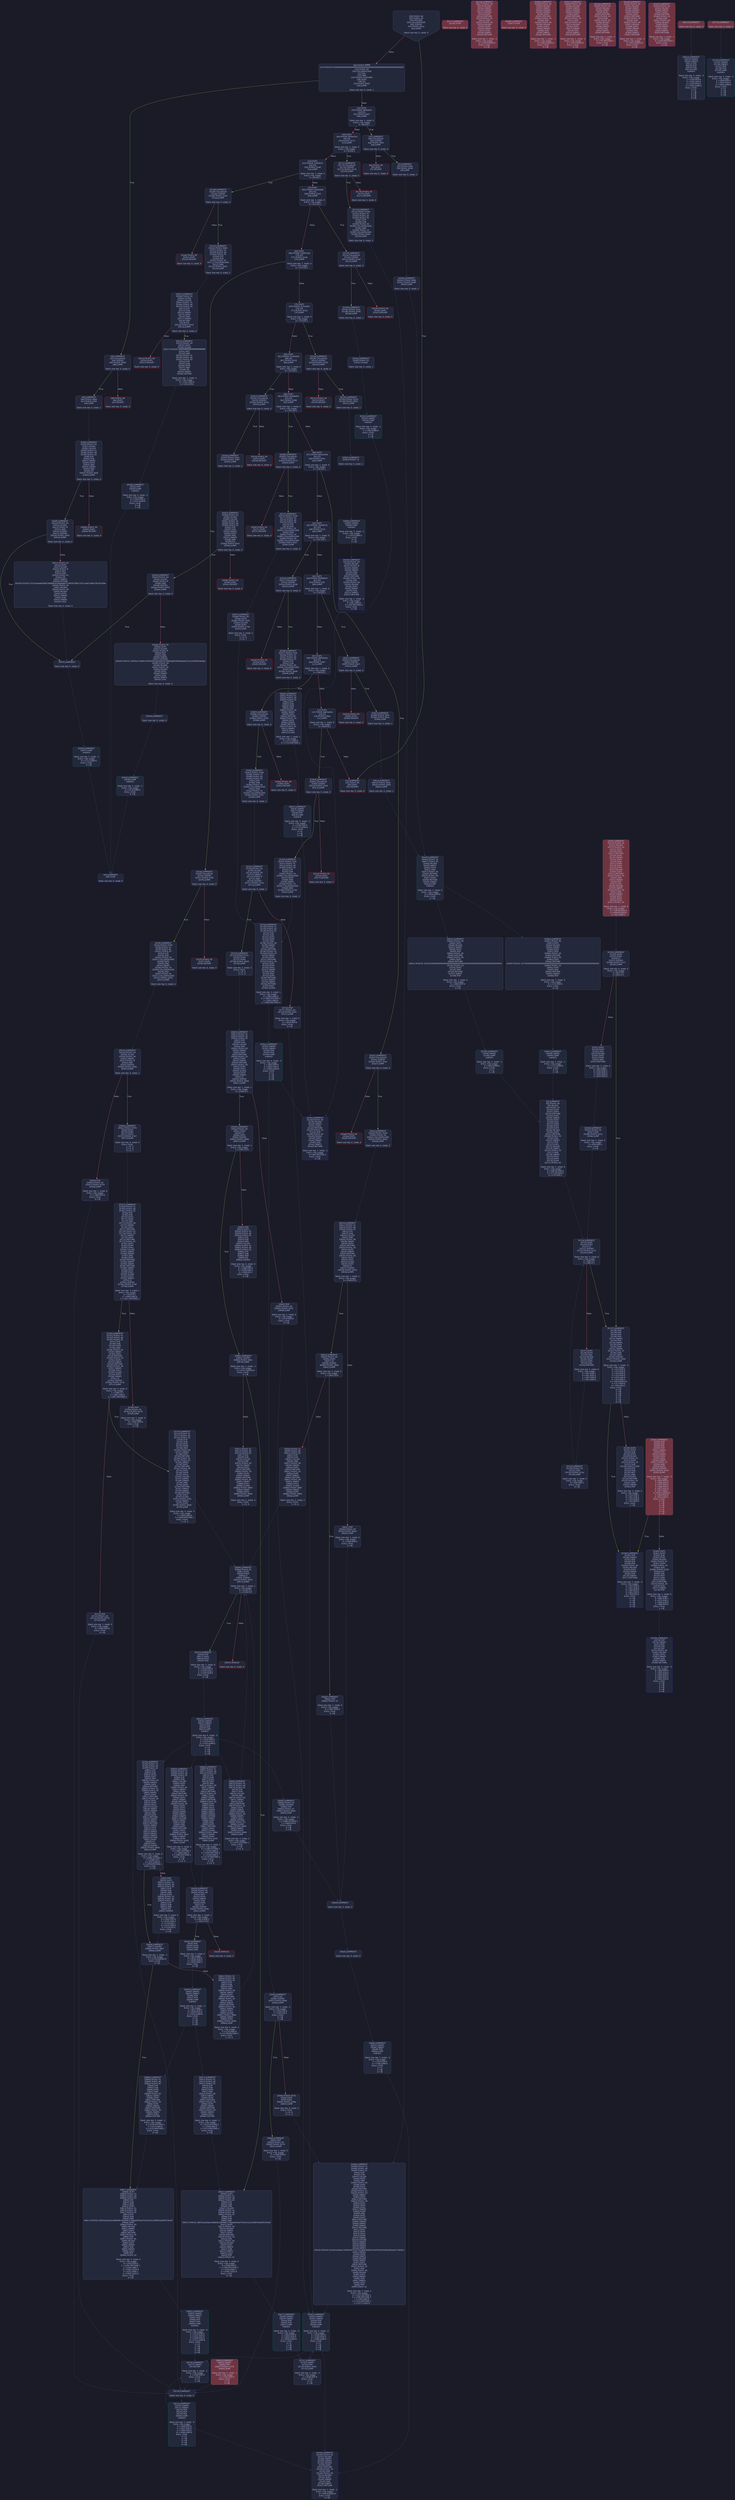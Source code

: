 digraph G {
    node [shape=box, style="filled, rounded", color="#565f89", fontcolor="#c0caf5", fontname="Helvetica", fillcolor="#24283b"];
    edge [color="#414868", fontcolor="#c0caf5", fontname="Helvetica"];
    bgcolor="#1a1b26";
    0 [ label = "[00] PUSH1 60
[02] PUSH1 40
[04] MSTORE
[05] CALLDATASIZE
[06] ISZERO
[07] PUSH2 00cd
[0a] JUMPI

Stack size req: 0, sizeΔ: 0
" shape = invhouse]
    1 [ label = "[0b] PUSH4 ffffffff
[10] PUSH29 0100000000000000000000000000000000000000000000000000000000
[2e] PUSH1 00
[30] CALLDATALOAD
[31] DIV
[32] AND
[33] PUSH4 01502460
[38] DUP2
[39] EQ
[3a] PUSH2 00d2
[3d] JUMPI

Stack size req: 0, sizeΔ: 1
"]
    2 [ label = "[3e] DUP1
[3f] PUSH4 06fdde03
[44] EQ
[45] PUSH2 00e7
[48] JUMPI

Stack size req: 1, sizeΔ: 0
Entry->Op usage:
	0->68:EQ:1
"]
    3 [ label = "[49] DUP1
[4a] PUSH4 095ea7b3
[4f] EQ
[50] PUSH2 0172
[53] JUMPI

Stack size req: 1, sizeΔ: 0
Entry->Op usage:
	0->79:EQ:1
"]
    4 [ label = "[54] DUP1
[55] PUSH4 13af4035
[5a] EQ
[5b] PUSH2 01a8
[5e] JUMPI

Stack size req: 1, sizeΔ: 0
Entry->Op usage:
	0->90:EQ:1
"]
    5 [ label = "[5f] DUP1
[60] PUSH4 18160ddd
[65] EQ
[66] PUSH2 01c9
[69] JUMPI

Stack size req: 1, sizeΔ: 0
Entry->Op usage:
	0->101:EQ:1
"]
    6 [ label = "[6a] DUP1
[6b] PUSH4 23b872dd
[70] EQ
[71] PUSH2 01ee
[74] JUMPI

Stack size req: 1, sizeΔ: 0
Entry->Op usage:
	0->112:EQ:1
"]
    7 [ label = "[75] DUP1
[76] PUSH4 313ce567
[7b] EQ
[7c] PUSH2 022a
[7f] JUMPI

Stack size req: 1, sizeΔ: 0
Entry->Op usage:
	0->123:EQ:1
"]
    8 [ label = "[80] DUP1
[81] PUSH4 31c420d4
[86] EQ
[87] PUSH2 0253
[8a] JUMPI

Stack size req: 1, sizeΔ: 0
Entry->Op usage:
	0->134:EQ:1
"]
    9 [ label = "[8b] DUP1
[8c] PUSH4 426a8493
[91] EQ
[92] PUSH2 0268
[95] JUMPI

Stack size req: 1, sizeΔ: 0
Entry->Op usage:
	0->145:EQ:1
"]
    10 [ label = "[96] DUP1
[97] PUSH4 6d1b229d
[9c] EQ
[9d] PUSH2 02a1
[a0] JUMPI

Stack size req: 1, sizeΔ: 0
Entry->Op usage:
	0->156:EQ:1
"]
    11 [ label = "[a1] DUP1
[a2] PUSH4 70a08231
[a7] EQ
[a8] PUSH2 02cb
[ab] JUMPI

Stack size req: 1, sizeΔ: 0
Entry->Op usage:
	0->167:EQ:1
"]
    12 [ label = "[ac] DUP1
[ad] PUSH4 95d89b41
[b2] EQ
[b3] PUSH2 02fc
[b6] JUMPI

Stack size req: 1, sizeΔ: 0
Entry->Op usage:
	0->178:EQ:1
"]
    13 [ label = "[b7] DUP1
[b8] PUSH4 a9059cbb
[bd] EQ
[be] PUSH2 0387
[c1] JUMPI

Stack size req: 1, sizeΔ: 0
Entry->Op usage:
	0->189:EQ:1
"]
    14 [ label = "[c2] DUP1
[c3] PUSH4 dd62ed3e
[c8] EQ
[c9] PUSH2 03bd
[cc] JUMPI

Stack size req: 1, sizeΔ: 0
Entry->Op usage:
	0->200:EQ:1
"]
    15 [ label = "[cd] JUMPDEST
[ce] PUSH1 00
[d0] DUP1
[d1] REVERT

Stack size req: 0, sizeΔ: 0
" color = "red"]
    16 [ label = "[d2] JUMPDEST
[d3] CALLVALUE
[d4] ISZERO
[d5] PUSH2 00dd
[d8] JUMPI

Stack size req: 0, sizeΔ: 0
"]
    17 [ label = "[d9] PUSH1 00
[db] DUP1
[dc] REVERT

Stack size req: 0, sizeΔ: 0
" color = "red"]
    18 [ label = "[dd] JUMPDEST
[de] PUSH2 00e5
[e1] PUSH2 03f4
[e4] JUMP

Stack size req: 0, sizeΔ: 1
"]
    19 [ label = "[e5] JUMPDEST
[e6] STOP

Stack size req: 0, sizeΔ: 0
" color = "darkblue"]
    20 [ label = "[e7] JUMPDEST
[e8] CALLVALUE
[e9] ISZERO
[ea] PUSH2 00f2
[ed] JUMPI

Stack size req: 0, sizeΔ: 0
"]
    21 [ label = "[ee] PUSH1 00
[f0] DUP1
[f1] REVERT

Stack size req: 0, sizeΔ: 0
" color = "red"]
    22 [ label = "[f2] JUMPDEST
[f3] PUSH2 00fa
[f6] PUSH2 0458
[f9] JUMP

Stack size req: 0, sizeΔ: 1
"]
    23 [ label = "[fa] JUMPDEST
[fb] PUSH1 40
[fd] MLOAD
[fe] PUSH1 20
[0100] DUP1
[0101] DUP3
[0102] MSTORE
[0103] DUP2
[0104] SWAP1
[0105] DUP2
[0106] ADD
[0107] DUP4
[0108] DUP2
[0109] DUP2
[010a] MLOAD
[010b] DUP2
[010c] MSTORE
[010d] PUSH1 20
[010f] ADD
[0110] SWAP2
[0111] POP
[0112] DUP1
[0113] MLOAD
[0114] SWAP1
[0115] PUSH1 20
[0117] ADD
[0118] SWAP1
[0119] DUP1
[011a] DUP4
[011b] DUP4
[011c] PUSH1 00

Stack size req: 1, sizeΔ: 9
Entry->Op usage:
	0->266:MLOAD:0
	0->275:MLOAD:0
	0->279:ADD:1
"]
    24 [ label = "[011e] JUMPDEST
[011f] DUP4
[0120] DUP2
[0121] LT
[0122] ISZERO
[0123] PUSH2 0137
[0126] JUMPI

Stack size req: 4, sizeΔ: 0
Entry->Op usage:
	0->289:LT:0
	3->289:LT:1
"]
    25 [ label = "[0127] DUP1
[0128] DUP3
[0129] ADD
[012a] MLOAD
[012b] DUP2
[012c] DUP5
[012d] ADD
[012e] MSTORE

Stack size req: 3, sizeΔ: 0
Entry->Op usage:
	0->297:ADD:1
	0->301:ADD:1
	1->297:ADD:0
	2->301:ADD:0
"]
    26 [ label = "[012f] JUMPDEST
[0130] PUSH1 20
[0132] ADD
[0133] PUSH2 011e
[0136] JUMP

Stack size req: 1, sizeΔ: 0
Entry->Op usage:
	0->306:ADD:1
Entry->Exit:
	0->😵
"]
    27 [ label = "[0137] JUMPDEST
[0138] POP
[0139] POP
[013a] POP
[013b] POP
[013c] SWAP1
[013d] POP
[013e] SWAP1
[013f] DUP2
[0140] ADD
[0141] SWAP1
[0142] PUSH1 1f
[0144] AND
[0145] DUP1
[0146] ISZERO
[0147] PUSH2 0164
[014a] JUMPI

Stack size req: 7, sizeΔ: -5
Entry->Op usage:
	0->312:POP:0
	1->313:POP:0
	2->314:POP:0
	3->315:POP:0
	4->320:ADD:0
	4->324:AND:1
	4->326:ISZERO:0
	5->317:POP:0
	6->320:ADD:1
Entry->Exit:
	0->😵
	1->😵
	2->😵
	3->😵
	4->0
	5->😵
	6->😵
"]
    28 [ label = "[014b] DUP1
[014c] DUP3
[014d] SUB
[014e] DUP1
[014f] MLOAD
[0150] PUSH1 01
[0152] DUP4
[0153] PUSH1 20
[0155] SUB
[0156] PUSH2 0100
[0159] EXP
[015a] SUB
[015b] NOT
[015c] AND
[015d] DUP2
[015e] MSTORE
[015f] PUSH1 20
[0161] ADD
[0162] SWAP2
[0163] POP

Stack size req: 2, sizeΔ: 0
Entry->Op usage:
	0->333:SUB:1
	0->341:SUB:1
	1->333:SUB:0
	1->355:POP:0
Entry->Exit:
	1->😵
"]
    29 [ label = "[0164] JUMPDEST
[0165] POP
[0166] SWAP3
[0167] POP
[0168] POP
[0169] POP
[016a] PUSH1 40
[016c] MLOAD
[016d] DUP1
[016e] SWAP2
[016f] SUB
[0170] SWAP1
[0171] RETURN

Stack size req: 5, sizeΔ: -5
Entry->Op usage:
	0->357:POP:0
	1->367:SUB:0
	2->360:POP:0
	3->361:POP:0
	4->359:POP:0
Entry->Exit:
	0->😵
	1->😵
	2->😵
	3->😵
	4->😵
" color = "darkblue"]
    30 [ label = "[0172] JUMPDEST
[0173] CALLVALUE
[0174] ISZERO
[0175] PUSH2 017d
[0178] JUMPI

Stack size req: 0, sizeΔ: 0
"]
    31 [ label = "[0179] PUSH1 00
[017b] DUP1
[017c] REVERT

Stack size req: 0, sizeΔ: 0
" color = "red"]
    32 [ label = "[017d] JUMPDEST
[017e] PUSH2 0194
[0181] PUSH1 01
[0183] PUSH1 a0
[0185] PUSH1 02
[0187] EXP
[0188] SUB
[0189] PUSH1 04
[018b] CALLDATALOAD
[018c] AND
[018d] PUSH1 24
[018f] CALLDATALOAD
[0190] PUSH2 049a
[0193] JUMP

Stack size req: 0, sizeΔ: 3
"]
    33 [ label = "[0194] JUMPDEST
[0195] PUSH1 40
[0197] MLOAD
[0198] SWAP1
[0199] ISZERO
[019a] ISZERO
[019b] DUP2
[019c] MSTORE
[019d] PUSH1 20
[019f] ADD
[01a0] PUSH1 40
[01a2] MLOAD
[01a3] DUP1
[01a4] SWAP2
[01a5] SUB
[01a6] SWAP1
[01a7] RETURN

Stack size req: 1, sizeΔ: -1
Entry->Op usage:
	0->409:ISZERO:0
Entry->Exit:
	0->😵
" color = "darkblue"]
    34 [ label = "[01a8] JUMPDEST
[01a9] CALLVALUE
[01aa] ISZERO
[01ab] PUSH2 01b3
[01ae] JUMPI

Stack size req: 0, sizeΔ: 0
"]
    35 [ label = "[01af] PUSH1 00
[01b1] DUP1
[01b2] REVERT

Stack size req: 0, sizeΔ: 0
" color = "red"]
    36 [ label = "[01b3] JUMPDEST
[01b4] PUSH2 00e5
[01b7] PUSH1 01
[01b9] PUSH1 a0
[01bb] PUSH1 02
[01bd] EXP
[01be] SUB
[01bf] PUSH1 04
[01c1] CALLDATALOAD
[01c2] AND
[01c3] PUSH2 0507
[01c6] JUMP

Stack size req: 0, sizeΔ: 2
"]
    37 [ label = "[01c7] JUMPDEST
[01c8] STOP

Stack size req: 0, sizeΔ: 0
" color = "darkblue" fillcolor = "#703440"]
    38 [ label = "[01c9] JUMPDEST
[01ca] CALLVALUE
[01cb] ISZERO
[01cc] PUSH2 01d4
[01cf] JUMPI

Stack size req: 0, sizeΔ: 0
"]
    39 [ label = "[01d0] PUSH1 00
[01d2] DUP1
[01d3] REVERT

Stack size req: 0, sizeΔ: 0
" color = "red"]
    40 [ label = "[01d4] JUMPDEST
[01d5] PUSH2 01dc
[01d8] PUSH2 054e
[01db] JUMP

Stack size req: 0, sizeΔ: 1
"]
    41 [ label = "[01dc] JUMPDEST
[01dd] PUSH1 40
[01df] MLOAD
[01e0] SWAP1
[01e1] DUP2
[01e2] MSTORE
[01e3] PUSH1 20
[01e5] ADD
[01e6] PUSH1 40
[01e8] MLOAD
[01e9] DUP1
[01ea] SWAP2
[01eb] SUB
[01ec] SWAP1
[01ed] RETURN

Stack size req: 1, sizeΔ: -1
Entry->Op usage:
	0->482:MSTORE:1
Entry->Exit:
	0->😵
" color = "darkblue"]
    42 [ label = "[01ee] JUMPDEST
[01ef] CALLVALUE
[01f0] ISZERO
[01f1] PUSH2 01f9
[01f4] JUMPI

Stack size req: 0, sizeΔ: 0
"]
    43 [ label = "[01f5] PUSH1 00
[01f7] DUP1
[01f8] REVERT

Stack size req: 0, sizeΔ: 0
" color = "red"]
    44 [ label = "[01f9] JUMPDEST
[01fa] PUSH2 0194
[01fd] PUSH1 01
[01ff] PUSH1 a0
[0201] PUSH1 02
[0203] EXP
[0204] SUB
[0205] PUSH1 04
[0207] CALLDATALOAD
[0208] DUP2
[0209] AND
[020a] SWAP1
[020b] PUSH1 24
[020d] CALLDATALOAD
[020e] AND
[020f] PUSH1 44
[0211] CALLDATALOAD
[0212] PUSH2 0555
[0215] JUMP

Stack size req: 0, sizeΔ: 4
"]
    45 [ label = "[0216] JUMPDEST
[0217] PUSH1 40
[0219] MLOAD
[021a] SWAP1
[021b] ISZERO
[021c] ISZERO
[021d] DUP2
[021e] MSTORE
[021f] PUSH1 20
[0221] ADD
[0222] PUSH1 40
[0224] MLOAD
[0225] DUP1
[0226] SWAP2
[0227] SUB
[0228] SWAP1
[0229] RETURN

Stack size req: 1, sizeΔ: -1
Entry->Op usage:
	0->539:ISZERO:0
Entry->Exit:
	0->😵
" color = "darkblue" fillcolor = "#703440"]
    46 [ label = "[022a] JUMPDEST
[022b] CALLVALUE
[022c] ISZERO
[022d] PUSH2 0235
[0230] JUMPI

Stack size req: 0, sizeΔ: 0
"]
    47 [ label = "[0231] PUSH1 00
[0233] DUP1
[0234] REVERT

Stack size req: 0, sizeΔ: 0
" color = "red"]
    48 [ label = "[0235] JUMPDEST
[0236] PUSH2 023d
[0239] PUSH2 0581
[023c] JUMP

Stack size req: 0, sizeΔ: 1
"]
    49 [ label = "[023d] JUMPDEST
[023e] PUSH1 40
[0240] MLOAD
[0241] PUSH1 ff
[0243] SWAP1
[0244] SWAP2
[0245] AND
[0246] DUP2
[0247] MSTORE
[0248] PUSH1 20
[024a] ADD
[024b] PUSH1 40
[024d] MLOAD
[024e] DUP1
[024f] SWAP2
[0250] SUB
[0251] SWAP1
[0252] RETURN

Stack size req: 1, sizeΔ: -1
Entry->Op usage:
	0->581:AND:0
	0->583:MSTORE:1
Entry->Exit:
	0->😵
" color = "darkblue"]
    50 [ label = "[0253] JUMPDEST
[0254] CALLVALUE
[0255] ISZERO
[0256] PUSH2 025e
[0259] JUMPI

Stack size req: 0, sizeΔ: 0
"]
    51 [ label = "[025a] PUSH1 00
[025c] DUP1
[025d] REVERT

Stack size req: 0, sizeΔ: 0
" color = "red"]
    52 [ label = "[025e] JUMPDEST
[025f] PUSH2 00e5
[0262] PUSH2 0587
[0265] JUMP

Stack size req: 0, sizeΔ: 1
"]
    53 [ label = "[0266] JUMPDEST
[0267] STOP

Stack size req: 0, sizeΔ: 0
" color = "darkblue" fillcolor = "#703440"]
    54 [ label = "[0268] JUMPDEST
[0269] CALLVALUE
[026a] ISZERO
[026b] PUSH2 0273
[026e] JUMPI

Stack size req: 0, sizeΔ: 0
"]
    55 [ label = "[026f] PUSH1 00
[0271] DUP1
[0272] REVERT

Stack size req: 0, sizeΔ: 0
" color = "red"]
    56 [ label = "[0273] JUMPDEST
[0274] PUSH2 0194
[0277] PUSH1 01
[0279] PUSH1 a0
[027b] PUSH1 02
[027d] EXP
[027e] SUB
[027f] PUSH1 04
[0281] CALLDATALOAD
[0282] AND
[0283] PUSH1 24
[0285] CALLDATALOAD
[0286] PUSH1 44
[0288] CALLDATALOAD
[0289] PUSH2 05e7
[028c] JUMP

Stack size req: 0, sizeΔ: 4
"]
    57 [ label = "[028d] JUMPDEST
[028e] PUSH1 40
[0290] MLOAD
[0291] SWAP1
[0292] ISZERO
[0293] ISZERO
[0294] DUP2
[0295] MSTORE
[0296] PUSH1 20
[0298] ADD
[0299] PUSH1 40
[029b] MLOAD
[029c] DUP1
[029d] SWAP2
[029e] SUB
[029f] SWAP1
[02a0] RETURN

Stack size req: 1, sizeΔ: -1
Entry->Op usage:
	0->658:ISZERO:0
Entry->Exit:
	0->😵
" color = "darkblue" fillcolor = "#703440"]
    58 [ label = "[02a1] JUMPDEST
[02a2] CALLVALUE
[02a3] ISZERO
[02a4] PUSH2 02ac
[02a7] JUMPI

Stack size req: 0, sizeΔ: 0
"]
    59 [ label = "[02a8] PUSH1 00
[02aa] DUP1
[02ab] REVERT

Stack size req: 0, sizeΔ: 0
" color = "red"]
    60 [ label = "[02ac] JUMPDEST
[02ad] PUSH2 0194
[02b0] PUSH1 04
[02b2] CALLDATALOAD
[02b3] PUSH2 061b
[02b6] JUMP

Stack size req: 0, sizeΔ: 2
"]
    61 [ label = "[02b7] JUMPDEST
[02b8] PUSH1 40
[02ba] MLOAD
[02bb] SWAP1
[02bc] ISZERO
[02bd] ISZERO
[02be] DUP2
[02bf] MSTORE
[02c0] PUSH1 20
[02c2] ADD
[02c3] PUSH1 40
[02c5] MLOAD
[02c6] DUP1
[02c7] SWAP2
[02c8] SUB
[02c9] SWAP1
[02ca] RETURN

Stack size req: 1, sizeΔ: -1
Entry->Op usage:
	0->700:ISZERO:0
Entry->Exit:
	0->😵
" color = "darkblue" fillcolor = "#703440"]
    62 [ label = "[02cb] JUMPDEST
[02cc] CALLVALUE
[02cd] ISZERO
[02ce] PUSH2 02d6
[02d1] JUMPI

Stack size req: 0, sizeΔ: 0
"]
    63 [ label = "[02d2] PUSH1 00
[02d4] DUP1
[02d5] REVERT

Stack size req: 0, sizeΔ: 0
" color = "red"]
    64 [ label = "[02d6] JUMPDEST
[02d7] PUSH2 01dc
[02da] PUSH1 01
[02dc] PUSH1 a0
[02de] PUSH1 02
[02e0] EXP
[02e1] SUB
[02e2] PUSH1 04
[02e4] CALLDATALOAD
[02e5] AND
[02e6] PUSH2 06ab
[02e9] JUMP

Stack size req: 0, sizeΔ: 2
"]
    65 [ label = "[02ea] JUMPDEST
[02eb] PUSH1 40
[02ed] MLOAD
[02ee] SWAP1
[02ef] DUP2
[02f0] MSTORE
[02f1] PUSH1 20
[02f3] ADD
[02f4] PUSH1 40
[02f6] MLOAD
[02f7] DUP1
[02f8] SWAP2
[02f9] SUB
[02fa] SWAP1
[02fb] RETURN

Stack size req: 1, sizeΔ: -1
Entry->Op usage:
	0->752:MSTORE:1
Entry->Exit:
	0->😵
" color = "darkblue" fillcolor = "#703440"]
    66 [ label = "[02fc] JUMPDEST
[02fd] CALLVALUE
[02fe] ISZERO
[02ff] PUSH2 0307
[0302] JUMPI

Stack size req: 0, sizeΔ: 0
"]
    67 [ label = "[0303] PUSH1 00
[0305] DUP1
[0306] REVERT

Stack size req: 0, sizeΔ: 0
" color = "red"]
    68 [ label = "[0307] JUMPDEST
[0308] PUSH2 00fa
[030b] PUSH2 06ca
[030e] JUMP

Stack size req: 0, sizeΔ: 1
"]
    69 [ label = "[030f] JUMPDEST
[0310] PUSH1 40
[0312] MLOAD
[0313] PUSH1 20
[0315] DUP1
[0316] DUP3
[0317] MSTORE
[0318] DUP2
[0319] SWAP1
[031a] DUP2
[031b] ADD
[031c] DUP4
[031d] DUP2
[031e] DUP2
[031f] MLOAD
[0320] DUP2
[0321] MSTORE
[0322] PUSH1 20
[0324] ADD
[0325] SWAP2
[0326] POP
[0327] DUP1
[0328] MLOAD
[0329] SWAP1
[032a] PUSH1 20
[032c] ADD
[032d] SWAP1
[032e] DUP1
[032f] DUP4
[0330] DUP4
[0331] PUSH1 00

Stack size req: 1, sizeΔ: 9
Entry->Op usage:
	0->799:MLOAD:0
	0->808:MLOAD:0
	0->812:ADD:1
" fillcolor = "#703440"]
    70 [ label = "[0333] JUMPDEST
[0334] DUP4
[0335] DUP2
[0336] LT
[0337] ISZERO
[0338] PUSH2 0137
[033b] JUMPI

Stack size req: 4, sizeΔ: 0
Entry->Op usage:
	0->822:LT:0
	3->822:LT:1
"]
    71 [ label = "[033c] DUP1
[033d] DUP3
[033e] ADD
[033f] MLOAD
[0340] DUP2
[0341] DUP5
[0342] ADD
[0343] MSTORE

Stack size req: 3, sizeΔ: 0
Entry->Op usage:
	0->830:ADD:1
	0->834:ADD:1
	1->830:ADD:0
	2->834:ADD:0
"]
    72 [ label = "[0344] JUMPDEST
[0345] PUSH1 20
[0347] ADD
[0348] PUSH2 011e
[034b] JUMP

Stack size req: 1, sizeΔ: 0
Entry->Op usage:
	0->839:ADD:1
Entry->Exit:
	0->😵
"]
    73 [ label = "[034c] JUMPDEST
[034d] POP
[034e] POP
[034f] POP
[0350] POP
[0351] SWAP1
[0352] POP
[0353] SWAP1
[0354] DUP2
[0355] ADD
[0356] SWAP1
[0357] PUSH1 1f
[0359] AND
[035a] DUP1
[035b] ISZERO
[035c] PUSH2 0164
[035f] JUMPI

Stack size req: 7, sizeΔ: -5
Entry->Op usage:
	0->845:POP:0
	1->846:POP:0
	2->847:POP:0
	3->848:POP:0
	4->853:ADD:0
	4->857:AND:1
	4->859:ISZERO:0
	5->850:POP:0
	6->853:ADD:1
Entry->Exit:
	0->😵
	1->😵
	2->😵
	3->😵
	4->0
	5->😵
	6->😵
" fillcolor = "#703440"]
    74 [ label = "[0360] DUP1
[0361] DUP3
[0362] SUB
[0363] DUP1
[0364] MLOAD
[0365] PUSH1 01
[0367] DUP4
[0368] PUSH1 20
[036a] SUB
[036b] PUSH2 0100
[036e] EXP
[036f] SUB
[0370] NOT
[0371] AND
[0372] DUP2
[0373] MSTORE
[0374] PUSH1 20
[0376] ADD
[0377] SWAP2
[0378] POP

Stack size req: 2, sizeΔ: 0
Entry->Op usage:
	0->866:SUB:1
	0->874:SUB:1
	1->866:SUB:0
	1->888:POP:0
Entry->Exit:
	1->😵
"]
    75 [ label = "[0379] JUMPDEST
[037a] POP
[037b] SWAP3
[037c] POP
[037d] POP
[037e] POP
[037f] PUSH1 40
[0381] MLOAD
[0382] DUP1
[0383] SWAP2
[0384] SUB
[0385] SWAP1
[0386] RETURN

Stack size req: 5, sizeΔ: -5
Entry->Op usage:
	0->890:POP:0
	1->900:SUB:0
	2->893:POP:0
	3->894:POP:0
	4->892:POP:0
Entry->Exit:
	0->😵
	1->😵
	2->😵
	3->😵
	4->😵
" color = "darkblue"]
    76 [ label = "[0387] JUMPDEST
[0388] CALLVALUE
[0389] ISZERO
[038a] PUSH2 0392
[038d] JUMPI

Stack size req: 0, sizeΔ: 0
"]
    77 [ label = "[038e] PUSH1 00
[0390] DUP1
[0391] REVERT

Stack size req: 0, sizeΔ: 0
" color = "red"]
    78 [ label = "[0392] JUMPDEST
[0393] PUSH2 0194
[0396] PUSH1 01
[0398] PUSH1 a0
[039a] PUSH1 02
[039c] EXP
[039d] SUB
[039e] PUSH1 04
[03a0] CALLDATALOAD
[03a1] AND
[03a2] PUSH1 24
[03a4] CALLDATALOAD
[03a5] PUSH2 070c
[03a8] JUMP

Stack size req: 0, sizeΔ: 3
"]
    79 [ label = "[03a9] JUMPDEST
[03aa] PUSH1 40
[03ac] MLOAD
[03ad] SWAP1
[03ae] ISZERO
[03af] ISZERO
[03b0] DUP2
[03b1] MSTORE
[03b2] PUSH1 20
[03b4] ADD
[03b5] PUSH1 40
[03b7] MLOAD
[03b8] DUP1
[03b9] SWAP2
[03ba] SUB
[03bb] SWAP1
[03bc] RETURN

Stack size req: 1, sizeΔ: -1
Entry->Op usage:
	0->942:ISZERO:0
Entry->Exit:
	0->😵
" color = "darkblue" fillcolor = "#703440"]
    80 [ label = "[03bd] JUMPDEST
[03be] CALLVALUE
[03bf] ISZERO
[03c0] PUSH2 03c8
[03c3] JUMPI

Stack size req: 0, sizeΔ: 0
"]
    81 [ label = "[03c4] PUSH1 00
[03c6] DUP1
[03c7] REVERT

Stack size req: 0, sizeΔ: 0
" color = "red"]
    82 [ label = "[03c8] JUMPDEST
[03c9] PUSH2 01dc
[03cc] PUSH1 01
[03ce] PUSH1 a0
[03d0] PUSH1 02
[03d2] EXP
[03d3] SUB
[03d4] PUSH1 04
[03d6] CALLDATALOAD
[03d7] DUP2
[03d8] AND
[03d9] SWAP1
[03da] PUSH1 24
[03dc] CALLDATALOAD
[03dd] AND
[03de] PUSH2 073a
[03e1] JUMP

Stack size req: 0, sizeΔ: 3
"]
    83 [ label = "[03e2] JUMPDEST
[03e3] PUSH1 40
[03e5] MLOAD
[03e6] SWAP1
[03e7] DUP2
[03e8] MSTORE
[03e9] PUSH1 20
[03eb] ADD
[03ec] PUSH1 40
[03ee] MLOAD
[03ef] DUP1
[03f0] SWAP2
[03f1] SUB
[03f2] SWAP1
[03f3] RETURN

Stack size req: 1, sizeΔ: -1
Entry->Op usage:
	0->1000:MSTORE:1
Entry->Exit:
	0->😵
" color = "darkblue" fillcolor = "#703440"]
    84 [ label = "[03f4] JUMPDEST
[03f5] PUSH1 02
[03f7] SLOAD
[03f8] CALLER
[03f9] PUSH1 01
[03fb] PUSH1 a0
[03fd] PUSH1 02
[03ff] EXP
[0400] SUB
[0401] SWAP1
[0402] DUP2
[0403] AND
[0404] SWAP2
[0405] AND
[0406] EQ
[0407] PUSH2 040f
[040a] JUMPI

Stack size req: 0, sizeΔ: 0
"]
    85 [ label = "[040b] PUSH1 00
[040d] DUP1
[040e] REVERT

Stack size req: 0, sizeΔ: 0
" color = "red"]
    86 [ label = "[040f] JUMPDEST
[0410] PUSH1 04
[0412] SLOAD
[0413] PUSH1 ff
[0415] AND
[0416] ISZERO
[0417] ISZERO
[0418] PUSH2 0455
[041b] JUMPI

Stack size req: 0, sizeΔ: 0
"]
    87 [ label = "[041c] PUSH1 04
[041e] DUP1
[041f] SLOAD
[0420] PUSH1 ff
[0422] NOT
[0423] AND
[0424] PUSH1 01
[0426] OR
[0427] SWAP1
[0428] SSTORE
[0429] PUSH32 615acbaede366d76a8b8cb2a9ada6a71495f0786513d71aa97aaf0c3910b78de
[044a] PUSH1 40
[044c] MLOAD
[044d] PUSH1 40
[044f] MLOAD
[0450] DUP1
[0451] SWAP2
[0452] SUB
[0453] SWAP1
[0454] LOG1

Stack size req: 0, sizeΔ: 0
"]
    88 [ label = "[0455] JUMPDEST

Stack size req: 0, sizeΔ: 0
"]
    89 [ label = "[0456] JUMPDEST
[0457] JUMP
Indirect!

Stack size req: 1, sizeΔ: -1
Entry->Op usage:
	0->1111:JUMP:0
Entry->Exit:
	0->😵
" color = "teal"]
    90 [ label = "[0458] JUMPDEST
[0459] PUSH2 0460
[045c] PUSH2 0a49
[045f] JUMP

Stack size req: 0, sizeΔ: 1
"]
    91 [ label = "[0460] JUMPDEST
[0461] PUSH1 40
[0463] DUP1
[0464] MLOAD
[0465] SWAP1
[0466] DUP2
[0467] ADD
[0468] PUSH1 40
[046a] MSTORE
[046b] PUSH1 04
[046d] DUP2
[046e] MSTORE
[046f] PUSH32 4275626f00000000000000000000000000000000000000000000000000000000
[0490] PUSH1 20
[0492] DUP3
[0493] ADD
[0494] MSTORE
[0495] SWAP1
[0496] POP

Stack size req: 1, sizeΔ: 0
Entry->Op usage:
	0->1174:POP:0
Entry->Exit:
	0->😵
"]
    92 [ label = "[0497] JUMPDEST
[0498] SWAP1
[0499] JUMP
Indirect!

Stack size req: 2, sizeΔ: -1
Entry->Op usage:
	1->1177:JUMP:0
Entry->Exit:
	0->0
	1->😵
" color = "teal"]
    93 [ label = "[049a] JUMPDEST
[049b] PUSH1 01
[049d] PUSH1 a0
[049f] PUSH1 02
[04a1] EXP
[04a2] SUB
[04a3] CALLER
[04a4] DUP2
[04a5] AND
[04a6] PUSH1 00
[04a8] DUP2
[04a9] DUP2
[04aa] MSTORE
[04ab] PUSH1 01
[04ad] PUSH1 20
[04af] SWAP1
[04b0] DUP2
[04b1] MSTORE
[04b2] PUSH1 40
[04b4] DUP1
[04b5] DUP4
[04b6] SHA3
[04b7] SWAP5
[04b8] DUP8
[04b9] AND
[04ba] DUP1
[04bb] DUP5
[04bc] MSTORE
[04bd] SWAP5
[04be] SWAP1
[04bf] SWAP2
[04c0] MSTORE
[04c1] DUP1
[04c2] DUP3
[04c3] SHA3
[04c4] DUP6
[04c5] SWAP1
[04c6] SSTORE
[04c7] SWAP1
[04c8] SWAP3
[04c9] SWAP2
[04ca] SWAP1
[04cb] PUSH32 8c5be1e5ebec7d5bd14f71427d1e84f3dd0314c0f7b2291e5b200ac8c7c3b925
[04ec] SWAP1
[04ed] DUP6
[04ee] SWAP1
[04ef] MLOAD
[04f0] SWAP1
[04f1] DUP2
[04f2] MSTORE
[04f3] PUSH1 20
[04f5] ADD
[04f6] PUSH1 40
[04f8] MLOAD
[04f9] DUP1
[04fa] SWAP2
[04fb] SUB
[04fc] SWAP1
[04fd] LOG3
[04fe] POP
[04ff] PUSH1 01

Stack size req: 2, sizeΔ: 1
Entry->Op usage:
	0->1222:SSTORE:1
	0->1266:MSTORE:1
	1->1209:AND:0
	1->1212:MSTORE:1
	1->1277:LOG3:4
"]
    94 [ label = "[0501] JUMPDEST
[0502] SWAP3
[0503] SWAP2
[0504] POP
[0505] POP
[0506] JUMP
Indirect!

Stack size req: 4, sizeΔ: -3
Entry->Op usage:
	1->1285:POP:0
	2->1284:POP:0
	3->1286:JUMP:0
Entry->Exit:
	0->0
	1->😵
	2->😵
	3->😵
" color = "teal"]
    95 [ label = "[0507] JUMPDEST
[0508] PUSH1 02
[050a] SLOAD
[050b] CALLER
[050c] PUSH1 01
[050e] PUSH1 a0
[0510] PUSH1 02
[0512] EXP
[0513] SUB
[0514] SWAP1
[0515] DUP2
[0516] AND
[0517] SWAP2
[0518] AND
[0519] EQ
[051a] PUSH2 0522
[051d] JUMPI

Stack size req: 0, sizeΔ: 0
"]
    96 [ label = "[051e] PUSH1 00
[0520] DUP1
[0521] REVERT

Stack size req: 0, sizeΔ: 0
" color = "red"]
    97 [ label = "[0522] JUMPDEST
[0523] PUSH1 02
[0525] DUP1
[0526] SLOAD
[0527] PUSH20 ffffffffffffffffffffffffffffffffffffffff
[053c] NOT
[053d] AND
[053e] PUSH1 01
[0540] PUSH1 a0
[0542] PUSH1 02
[0544] EXP
[0545] SUB
[0546] DUP4
[0547] AND
[0548] OR
[0549] SWAP1
[054a] SSTORE

Stack size req: 1, sizeΔ: 0
Entry->Op usage:
	0->1351:AND:0
	0->1352:OR:0
"]
    98 [ label = "[054b] JUMPDEST
[054c] POP
[054d] JUMP
Indirect!

Stack size req: 2, sizeΔ: -2
Entry->Op usage:
	0->1356:POP:0
	1->1357:JUMP:0
Entry->Exit:
	0->😵
	1->😵
" color = "teal"]
    99 [ label = "[054e] JUMPDEST
[054f] PUSH1 03
[0551] SLOAD

Stack size req: 0, sizeΔ: 1
"]
    100 [ label = "[0552] JUMPDEST
[0553] SWAP1
[0554] JUMP
Indirect!

Stack size req: 2, sizeΔ: -1
Entry->Op usage:
	1->1364:JUMP:0
Entry->Exit:
	0->0
	1->😵
" color = "teal"]
    101 [ label = "[0555] JUMPDEST
[0556] PUSH1 04
[0558] SLOAD
[0559] PUSH1 00
[055b] SWAP1
[055c] PUSH1 ff
[055e] AND
[055f] ISZERO
[0560] PUSH2 056b
[0563] JUMPI

Stack size req: 0, sizeΔ: 1
"]
    102 [ label = "[0564] POP
[0565] PUSH1 00
[0567] PUSH2 0579
[056a] JUMP

Stack size req: 1, sizeΔ: 0
Entry->Op usage:
	0->1380:POP:0
Entry->Exit:
	0->😵
"]
    103 [ label = "[056b] JUMPDEST
[056c] PUSH2 0576
[056f] DUP5
[0570] DUP5
[0571] DUP5
[0572] PUSH2 0767
[0575] JUMP

Stack size req: 4, sizeΔ: 4
Entry->Exit:
	1->0, 5
	2->1, 6
	3->2, 7
"]
    104 [ label = "[0576] JUMPDEST
[0577] SWAP1
[0578] POP

Stack size req: 2, sizeΔ: -1
Entry->Op usage:
	1->1400:POP:0
Entry->Exit:
	0->0
	1->😵
"]
    105 [ label = "[0579] JUMPDEST

Stack size req: 0, sizeΔ: 0
"]
    106 [ label = "[057a] JUMPDEST
[057b] SWAP4
[057c] SWAP3
[057d] POP
[057e] POP
[057f] POP
[0580] JUMP
Indirect!

Stack size req: 5, sizeΔ: -4
Entry->Op usage:
	1->1406:POP:0
	2->1407:POP:0
	3->1405:POP:0
	4->1408:JUMP:0
Entry->Exit:
	0->0
	1->😵
	2->😵
	3->😵
	4->😵
" color = "teal"]
    107 [ label = "[0581] JUMPDEST
[0582] PUSH1 12

Stack size req: 0, sizeΔ: 1
"]
    108 [ label = "[0584] JUMPDEST
[0585] SWAP1
[0586] JUMP
Indirect!

Stack size req: 2, sizeΔ: -1
Entry->Op usage:
	1->1414:JUMP:0
Entry->Exit:
	0->0
	1->😵
" color = "teal"]
    109 [ label = "[0587] JUMPDEST
[0588] PUSH1 02
[058a] SLOAD
[058b] CALLER
[058c] PUSH1 01
[058e] PUSH1 a0
[0590] PUSH1 02
[0592] EXP
[0593] SUB
[0594] SWAP1
[0595] DUP2
[0596] AND
[0597] SWAP2
[0598] AND
[0599] EQ
[059a] PUSH2 05a2
[059d] JUMPI

Stack size req: 0, sizeΔ: 0
"]
    110 [ label = "[059e] PUSH1 00
[05a0] DUP1
[05a1] REVERT

Stack size req: 0, sizeΔ: 0
" color = "red"]
    111 [ label = "[05a2] JUMPDEST
[05a3] PUSH1 04
[05a5] SLOAD
[05a6] PUSH1 ff
[05a8] AND
[05a9] ISZERO
[05aa] PUSH2 0455
[05ad] JUMPI

Stack size req: 0, sizeΔ: 0
"]
    112 [ label = "[05ae] PUSH1 04
[05b0] DUP1
[05b1] SLOAD
[05b2] PUSH1 ff
[05b4] NOT
[05b5] AND
[05b6] SWAP1
[05b7] SSTORE
[05b8] PUSH32 2f05ba71d0df11bf5fa562a6569d70c4f80da84284badbe015ce1456063d0ded
[05d9] PUSH1 40
[05db] MLOAD
[05dc] PUSH1 40
[05de] MLOAD
[05df] DUP1
[05e0] SWAP2
[05e1] SUB
[05e2] SWAP1
[05e3] LOG1

Stack size req: 0, sizeΔ: 0
"]
    113 [ label = "[05e4] JUMPDEST

Stack size req: 0, sizeΔ: 0
"]
    114 [ label = "[05e5] JUMPDEST
[05e6] JUMP
Indirect!

Stack size req: 1, sizeΔ: -1
Entry->Op usage:
	0->1510:JUMP:0
Entry->Exit:
	0->😵
" color = "teal"]
    115 [ label = "[05e7] JUMPDEST
[05e8] PUSH1 00
[05ea] DUP3
[05eb] PUSH2 05f4
[05ee] CALLER
[05ef] DUP7
[05f0] PUSH2 073a
[05f3] JUMP

Stack size req: 3, sizeΔ: 5
Entry->Exit:
	1->3, 6
	2->0, 7
"]
    116 [ label = "[05f4] JUMPDEST
[05f5] EQ
[05f6] ISZERO
[05f7] PUSH2 060b
[05fa] JUMPI

Stack size req: 2, sizeΔ: -2
Entry->Op usage:
	0->1525:EQ:0
	1->1525:EQ:1
Entry->Exit:
	0->😵
	1->😵
"]
    117 [ label = "[05fb] PUSH2 0576
[05fe] DUP5
[05ff] DUP4
[0600] PUSH2 049a
[0603] JUMP

Stack size req: 4, sizeΔ: 3
Entry->Exit:
	1->0, 4
	3->1, 6
"]
    118 [ label = "[0604] JUMPDEST
[0605] SWAP1
[0606] POP
[0607] PUSH2 0579
[060a] JUMP

Stack size req: 2, sizeΔ: -1
Entry->Op usage:
	1->1542:POP:0
Entry->Exit:
	0->0
	1->😵
" fillcolor = "#703440"]
    119 [ label = "[060b] JUMPDEST
[060c] POP
[060d] PUSH1 00
[060f] PUSH2 0579
[0612] JUMP

Stack size req: 1, sizeΔ: 0
Entry->Op usage:
	0->1548:POP:0
Entry->Exit:
	0->😵
"]
    120 [ label = "[0613] JUMPDEST

Stack size req: 0, sizeΔ: 0
" fillcolor = "#703440"]
    121 [ label = "[0614] JUMPDEST
[0615] SWAP4
[0616] SWAP3
[0617] POP
[0618] POP
[0619] POP
[061a] JUMP
Indirect!

Stack size req: 5, sizeΔ: -4
Entry->Op usage:
	1->1560:POP:0
	2->1561:POP:0
	3->1559:POP:0
	4->1562:JUMP:0
Entry->Exit:
	0->0
	1->😵
	2->😵
	3->😵
	4->😵
" color = "teal"]
    122 [ label = "[061b] JUMPDEST
[061c] PUSH1 01
[061e] PUSH1 a0
[0620] PUSH1 02
[0622] EXP
[0623] SUB
[0624] CALLER
[0625] AND
[0626] PUSH1 00
[0628] SWAP1
[0629] DUP2
[062a] MSTORE
[062b] PUSH1 20
[062d] DUP2
[062e] SWAP1
[062f] MSTORE
[0630] PUSH1 40
[0632] DUP2
[0633] SHA3
[0634] SLOAD
[0635] DUP3
[0636] GT
[0637] ISZERO
[0638] PUSH2 0643
[063b] JUMPI

Stack size req: 1, sizeΔ: 1
Entry->Op usage:
	0->1590:GT:0
"]
    123 [ label = "[063c] POP
[063d] PUSH1 00
[063f] PUSH2 06a4
[0642] JUMP

Stack size req: 1, sizeΔ: 0
Entry->Op usage:
	0->1596:POP:0
Entry->Exit:
	0->😵
"]
    124 [ label = "[0643] JUMPDEST
[0644] PUSH1 00
[0646] DUP3
[0647] GT
[0648] ISZERO
[0649] PUSH2 06a0
[064c] JUMPI

Stack size req: 2, sizeΔ: 0
Entry->Op usage:
	1->1607:GT:0
"]
    125 [ label = "[064d] PUSH1 01
[064f] PUSH1 a0
[0651] PUSH1 02
[0653] EXP
[0654] SUB
[0655] CALLER
[0656] AND
[0657] PUSH1 00
[0659] SWAP1
[065a] DUP2
[065b] MSTORE
[065c] PUSH1 20
[065e] DUP2
[065f] SWAP1
[0660] MSTORE
[0661] PUSH1 40
[0663] SWAP1
[0664] SHA3
[0665] SLOAD
[0666] PUSH2 066f
[0669] SWAP1
[066a] DUP4
[066b] PUSH2 0909
[066e] JUMP

Stack size req: 2, sizeΔ: 3
Entry->Exit:
	1->0, 4
"]
    126 [ label = "[066f] JUMPDEST
[0670] PUSH1 01
[0672] PUSH1 a0
[0674] PUSH1 02
[0676] EXP
[0677] SUB
[0678] CALLER
[0679] AND
[067a] PUSH1 00
[067c] SWAP1
[067d] DUP2
[067e] MSTORE
[067f] PUSH1 20
[0681] DUP2
[0682] SWAP1
[0683] MSTORE
[0684] PUSH1 40
[0686] SWAP1
[0687] SHA3
[0688] SSTORE
[0689] PUSH1 03
[068b] SLOAD
[068c] PUSH2 0695
[068f] SWAP1
[0690] DUP4
[0691] PUSH2 0909
[0694] JUMP

Stack size req: 3, sizeΔ: 2
Entry->Op usage:
	0->1672:SSTORE:1
Entry->Exit:
	0->😵
	2->0, 4
"]
    127 [ label = "[0695] JUMPDEST
[0696] PUSH1 03
[0698] SSTORE
[0699] POP
[069a] PUSH1 01
[069c] PUSH2 06a4
[069f] JUMP

Stack size req: 2, sizeΔ: -1
Entry->Op usage:
	0->1688:SSTORE:1
	1->1689:POP:0
Entry->Exit:
	0->😵
	1->😵
"]
    128 [ label = "[06a0] JUMPDEST
[06a1] POP
[06a2] PUSH1 01

Stack size req: 1, sizeΔ: 0
Entry->Op usage:
	0->1697:POP:0
Entry->Exit:
	0->😵
"]
    129 [ label = "[06a4] JUMPDEST

Stack size req: 0, sizeΔ: 0
"]
    130 [ label = "[06a5] JUMPDEST

Stack size req: 0, sizeΔ: 0
"]
    131 [ label = "[06a6] JUMPDEST
[06a7] SWAP2
[06a8] SWAP1
[06a9] POP
[06aa] JUMP
Indirect!

Stack size req: 3, sizeΔ: -2
Entry->Op usage:
	1->1705:POP:0
	2->1706:JUMP:0
Entry->Exit:
	0->0
	1->😵
	2->😵
" color = "teal"]
    132 [ label = "[06ab] JUMPDEST
[06ac] PUSH1 01
[06ae] PUSH1 a0
[06b0] PUSH1 02
[06b2] EXP
[06b3] SUB
[06b4] DUP2
[06b5] AND
[06b6] PUSH1 00
[06b8] SWAP1
[06b9] DUP2
[06ba] MSTORE
[06bb] PUSH1 20
[06bd] DUP2
[06be] SWAP1
[06bf] MSTORE
[06c0] PUSH1 40
[06c2] SWAP1
[06c3] SHA3
[06c4] SLOAD

Stack size req: 1, sizeΔ: 1
Entry->Op usage:
	0->1717:AND:0
	0->1722:MSTORE:1
"]
    133 [ label = "[06c5] JUMPDEST
[06c6] SWAP2
[06c7] SWAP1
[06c8] POP
[06c9] JUMP
Indirect!

Stack size req: 3, sizeΔ: -2
Entry->Op usage:
	1->1736:POP:0
	2->1737:JUMP:0
Entry->Exit:
	0->0
	1->😵
	2->😵
" color = "teal"]
    134 [ label = "[06ca] JUMPDEST
[06cb] PUSH2 06d2
[06ce] PUSH2 0a49
[06d1] JUMP

Stack size req: 0, sizeΔ: 1
"]
    135 [ label = "[06d2] JUMPDEST
[06d3] PUSH1 40
[06d5] DUP1
[06d6] MLOAD
[06d7] SWAP1
[06d8] DUP2
[06d9] ADD
[06da] PUSH1 40
[06dc] MSTORE
[06dd] PUSH1 04
[06df] DUP2
[06e0] MSTORE
[06e1] PUSH32 4255424f00000000000000000000000000000000000000000000000000000000
[0702] PUSH1 20
[0704] DUP3
[0705] ADD
[0706] MSTORE
[0707] SWAP1
[0708] POP

Stack size req: 1, sizeΔ: 0
Entry->Op usage:
	0->1800:POP:0
Entry->Exit:
	0->😵
"]
    136 [ label = "[0709] JUMPDEST
[070a] SWAP1
[070b] JUMP
Indirect!

Stack size req: 2, sizeΔ: -1
Entry->Op usage:
	1->1803:JUMP:0
Entry->Exit:
	0->0
	1->😵
" color = "teal"]
    137 [ label = "[070c] JUMPDEST
[070d] PUSH1 04
[070f] SLOAD
[0710] PUSH1 00
[0712] SWAP1
[0713] PUSH1 ff
[0715] AND
[0716] ISZERO
[0717] PUSH2 0722
[071a] JUMPI

Stack size req: 0, sizeΔ: 1
"]
    138 [ label = "[071b] POP
[071c] PUSH1 00
[071e] PUSH2 0501
[0721] JUMP

Stack size req: 1, sizeΔ: 0
Entry->Op usage:
	0->1819:POP:0
Entry->Exit:
	0->😵
"]
    139 [ label = "[0722] JUMPDEST
[0723] PUSH2 072c
[0726] DUP4
[0727] DUP4
[0728] PUSH2 0920
[072b] JUMP

Stack size req: 3, sizeΔ: 3
Entry->Exit:
	1->0, 4
	2->1, 5
"]
    140 [ label = "[072c] JUMPDEST
[072d] SWAP1
[072e] POP
[072f] PUSH2 0501
[0732] JUMP

Stack size req: 2, sizeΔ: -1
Entry->Op usage:
	1->1838:POP:0
Entry->Exit:
	0->0
	1->😵
"]
    141 [ label = "[0733] JUMPDEST

Stack size req: 0, sizeΔ: 0
" fillcolor = "#703440"]
    142 [ label = "[0734] JUMPDEST
[0735] SWAP3
[0736] SWAP2
[0737] POP
[0738] POP
[0739] JUMP
Indirect!

Stack size req: 4, sizeΔ: -3
Entry->Op usage:
	1->1848:POP:0
	2->1847:POP:0
	3->1849:JUMP:0
Entry->Exit:
	0->0
	1->😵
	2->😵
	3->😵
" color = "teal"]
    143 [ label = "[073a] JUMPDEST
[073b] PUSH1 01
[073d] PUSH1 a0
[073f] PUSH1 02
[0741] EXP
[0742] SUB
[0743] DUP1
[0744] DUP4
[0745] AND
[0746] PUSH1 00
[0748] SWAP1
[0749] DUP2
[074a] MSTORE
[074b] PUSH1 01
[074d] PUSH1 20
[074f] SWAP1
[0750] DUP2
[0751] MSTORE
[0752] PUSH1 40
[0754] DUP1
[0755] DUP4
[0756] SHA3
[0757] SWAP4
[0758] DUP6
[0759] AND
[075a] DUP4
[075b] MSTORE
[075c] SWAP3
[075d] SWAP1
[075e] MSTORE
[075f] SHA3
[0760] SLOAD

Stack size req: 2, sizeΔ: 1
Entry->Op usage:
	0->1881:AND:0
	0->1883:MSTORE:1
	1->1861:AND:0
	1->1866:MSTORE:1
"]
    144 [ label = "[0761] JUMPDEST
[0762] SWAP3
[0763] SWAP2
[0764] POP
[0765] POP
[0766] JUMP
Indirect!

Stack size req: 4, sizeΔ: -3
Entry->Op usage:
	1->1893:POP:0
	2->1892:POP:0
	3->1894:JUMP:0
Entry->Exit:
	0->0
	1->😵
	2->😵
	3->😵
" color = "teal"]
    145 [ label = "[0767] JUMPDEST
[0768] PUSH1 01
[076a] PUSH1 a0
[076c] PUSH1 02
[076e] EXP
[076f] SUB
[0770] DUP1
[0771] DUP5
[0772] AND
[0773] PUSH1 00
[0775] SWAP1
[0776] DUP2
[0777] MSTORE
[0778] PUSH1 01
[077a] PUSH1 20
[077c] SWAP1
[077d] DUP2
[077e] MSTORE
[077f] PUSH1 40
[0781] DUP1
[0782] DUP4
[0783] SHA3
[0784] CALLER
[0785] SWAP1
[0786] SWAP5
[0787] AND
[0788] DUP4
[0789] MSTORE
[078a] SWAP3
[078b] SWAP1
[078c] MSTORE
[078d] SWAP1
[078e] DUP2
[078f] SHA3
[0790] SLOAD
[0791] DUP3
[0792] SWAP1
[0793] LT
[0794] ISZERO
[0795] PUSH2 07a0
[0798] JUMPI

Stack size req: 3, sizeΔ: 1
Entry->Op usage:
	0->1939:LT:1
	2->1906:AND:0
	2->1911:MSTORE:1
"]
    146 [ label = "[0799] POP
[079a] PUSH1 00
[079c] PUSH2 0579
[079f] JUMP

Stack size req: 1, sizeΔ: 0
Entry->Op usage:
	0->1945:POP:0
Entry->Exit:
	0->😵
"]
    147 [ label = "[07a0] JUMPDEST
[07a1] PUSH1 01
[07a3] PUSH1 a0
[07a5] PUSH1 02
[07a7] EXP
[07a8] SUB
[07a9] DUP5
[07aa] AND
[07ab] PUSH1 00
[07ad] SWAP1
[07ae] DUP2
[07af] MSTORE
[07b0] PUSH1 20
[07b2] DUP2
[07b3] SWAP1
[07b4] MSTORE
[07b5] PUSH1 40
[07b7] SWAP1
[07b8] SHA3
[07b9] SLOAD
[07ba] DUP3
[07bb] SWAP1
[07bc] LT
[07bd] ISZERO
[07be] PUSH2 07c9
[07c1] JUMPI

Stack size req: 4, sizeΔ: 0
Entry->Op usage:
	1->1980:LT:1
	3->1962:AND:0
	3->1967:MSTORE:1
"]
    148 [ label = "[07c2] POP
[07c3] PUSH1 00
[07c5] PUSH2 0579
[07c8] JUMP

Stack size req: 1, sizeΔ: 0
Entry->Op usage:
	0->1986:POP:0
Entry->Exit:
	0->😵
"]
    149 [ label = "[07c9] JUMPDEST
[07ca] PUSH1 01
[07cc] PUSH1 a0
[07ce] PUSH1 02
[07d0] EXP
[07d1] SUB
[07d2] DUP1
[07d3] DUP6
[07d4] AND
[07d5] PUSH1 00
[07d7] SWAP1
[07d8] DUP2
[07d9] MSTORE
[07da] PUSH1 01
[07dc] PUSH1 20
[07de] SWAP1
[07df] DUP2
[07e0] MSTORE
[07e1] PUSH1 40
[07e3] DUP1
[07e4] DUP4
[07e5] SHA3
[07e6] CALLER
[07e7] SWAP1
[07e8] SWAP5
[07e9] AND
[07ea] DUP4
[07eb] MSTORE
[07ec] SWAP3
[07ed] SWAP1
[07ee] MSTORE
[07ef] SHA3
[07f0] SLOAD
[07f1] PUSH2 07fa
[07f4] SWAP1
[07f5] DUP4
[07f6] PUSH2 0909
[07f9] JUMP

Stack size req: 4, sizeΔ: 3
Entry->Op usage:
	3->2004:AND:0
	3->2009:MSTORE:1
Entry->Exit:
	1->0, 4
"]
    150 [ label = "[07fa] JUMPDEST
[07fb] PUSH1 01
[07fd] PUSH1 a0
[07ff] PUSH1 02
[0801] EXP
[0802] SUB
[0803] DUP1
[0804] DUP7
[0805] AND
[0806] PUSH1 00
[0808] SWAP1
[0809] DUP2
[080a] MSTORE
[080b] PUSH1 01
[080d] PUSH1 20
[080f] SWAP1
[0810] DUP2
[0811] MSTORE
[0812] PUSH1 40
[0814] DUP1
[0815] DUP4
[0816] SHA3
[0817] CALLER
[0818] SWAP1
[0819] SWAP5
[081a] AND
[081b] DUP4
[081c] MSTORE
[081d] SWAP3
[081e] SWAP1
[081f] MSTORE
[0820] SWAP1
[0821] DUP2
[0822] SHA3
[0823] SWAP2
[0824] SWAP1
[0825] SWAP2
[0826] SSTORE
[0827] DUP3
[0828] GT
[0829] DUP1
[082a] ISZERO
[082b] PUSH2 0846
[082e] JUMPI

Stack size req: 5, sizeΔ: 0
Entry->Op usage:
	0->2086:SSTORE:1
	2->2088:GT:0
	4->2053:AND:0
	4->2058:MSTORE:1
Entry->Exit:
	0->😵
"]
    151 [ label = "[082f] POP
[0830] DUP3
[0831] PUSH1 01
[0833] PUSH1 a0
[0835] PUSH1 02
[0837] EXP
[0838] SUB
[0839] AND
[083a] DUP5
[083b] PUSH1 01
[083d] PUSH1 a0
[083f] PUSH1 02
[0841] EXP
[0842] SUB
[0843] AND
[0844] EQ
[0845] ISZERO

Stack size req: 5, sizeΔ: 0
Entry->Op usage:
	0->2095:POP:0
	3->2105:AND:1
	3->2116:EQ:1
	4->2115:AND:1
	4->2116:EQ:0
Entry->Exit:
	0->😵
"]
    152 [ label = "[0846] JUMPDEST
[0847] ISZERO
[0848] PUSH2 08b7
[084b] JUMPI

Stack size req: 1, sizeΔ: -1
Entry->Op usage:
	0->2119:ISZERO:0
Entry->Exit:
	0->😵
"]
    153 [ label = "[084c] PUSH1 01
[084e] PUSH1 a0
[0850] PUSH1 02
[0852] EXP
[0853] SUB
[0854] DUP5
[0855] AND
[0856] PUSH1 00
[0858] SWAP1
[0859] DUP2
[085a] MSTORE
[085b] PUSH1 20
[085d] DUP2
[085e] SWAP1
[085f] MSTORE
[0860] PUSH1 40
[0862] SWAP1
[0863] SHA3
[0864] SLOAD
[0865] PUSH2 086e
[0868] SWAP1
[0869] DUP4
[086a] PUSH2 0909
[086d] JUMP

Stack size req: 4, sizeΔ: 3
Entry->Op usage:
	3->2133:AND:0
	3->2138:MSTORE:1
Entry->Exit:
	1->0, 4
"]
    154 [ label = "[086e] JUMPDEST
[086f] PUSH1 01
[0871] PUSH1 a0
[0873] PUSH1 02
[0875] EXP
[0876] SUB
[0877] DUP1
[0878] DUP7
[0879] AND
[087a] PUSH1 00
[087c] SWAP1
[087d] DUP2
[087e] MSTORE
[087f] PUSH1 20
[0881] DUP2
[0882] SWAP1
[0883] MSTORE
[0884] PUSH1 40
[0886] DUP1
[0887] DUP3
[0888] SHA3
[0889] SWAP4
[088a] SWAP1
[088b] SWAP4
[088c] SSTORE
[088d] SWAP1
[088e] DUP6
[088f] AND
[0890] DUP2
[0891] MSTORE
[0892] SHA3
[0893] SLOAD
[0894] PUSH2 089d
[0897] SWAP1
[0898] DUP4
[0899] PUSH2 0a2d
[089c] JUMP

Stack size req: 5, sizeΔ: 2
Entry->Op usage:
	0->2188:SSTORE:1
	3->2191:AND:0
	3->2193:MSTORE:1
	4->2169:AND:0
	4->2174:MSTORE:1
Entry->Exit:
	0->😵
	2->0, 4
"]
    155 [ label = "[089d] JUMPDEST
[089e] PUSH1 01
[08a0] PUSH1 a0
[08a2] PUSH1 02
[08a4] EXP
[08a5] SUB
[08a6] DUP5
[08a7] AND
[08a8] PUSH1 00
[08aa] SWAP1
[08ab] DUP2
[08ac] MSTORE
[08ad] PUSH1 20
[08af] DUP2
[08b0] SWAP1
[08b1] MSTORE
[08b2] PUSH1 40
[08b4] SWAP1
[08b5] SHA3
[08b6] SSTORE

Stack size req: 4, sizeΔ: -1
Entry->Op usage:
	0->2230:SSTORE:1
	3->2215:AND:0
	3->2220:MSTORE:1
Entry->Exit:
	0->😵
"]
    156 [ label = "[08b7] JUMPDEST
[08b8] DUP3
[08b9] PUSH1 01
[08bb] PUSH1 a0
[08bd] PUSH1 02
[08bf] EXP
[08c0] SUB
[08c1] AND
[08c2] DUP5
[08c3] PUSH1 01
[08c5] PUSH1 a0
[08c7] PUSH1 02
[08c9] EXP
[08ca] SUB
[08cb] AND
[08cc] PUSH32 ddf252ad1be2c89b69c2b068fc378daa952ba7f163c4a11628f55a4df523b3ef
[08ed] DUP5
[08ee] PUSH1 40
[08f0] MLOAD
[08f1] SWAP1
[08f2] DUP2
[08f3] MSTORE
[08f4] PUSH1 20
[08f6] ADD
[08f7] PUSH1 40
[08f9] MLOAD
[08fa] DUP1
[08fb] SWAP2
[08fc] SUB
[08fd] SWAP1
[08fe] LOG3
[08ff] POP
[0900] PUSH1 01

Stack size req: 4, sizeΔ: 0
Entry->Op usage:
	0->2303:POP:0
	1->2291:MSTORE:1
	2->2241:AND:1
	2->2302:LOG3:4
	3->2251:AND:1
	3->2302:LOG3:3
Entry->Exit:
	0->😵
"]
    157 [ label = "[0902] JUMPDEST
[0903] SWAP4
[0904] SWAP3
[0905] POP
[0906] POP
[0907] POP
[0908] JUMP
Indirect!

Stack size req: 5, sizeΔ: -4
Entry->Op usage:
	1->2310:POP:0
	2->2311:POP:0
	3->2309:POP:0
	4->2312:JUMP:0
Entry->Exit:
	0->0
	1->😵
	2->😵
	3->😵
	4->😵
" color = "teal"]
    158 [ label = "[0909] JUMPDEST
[090a] PUSH1 00
[090c] DUP2
[090d] DUP4
[090e] LT
[090f] ISZERO
[0910] PUSH2 0915
[0913] JUMPI

Stack size req: 2, sizeΔ: 1
Entry->Op usage:
	0->2318:LT:1
	1->2318:LT:0
"]
    159 [ label = "[0914] INVALID

Stack size req: 0, sizeΔ: 0
" color = "red"]
    160 [ label = "[0915] JUMPDEST
[0916] POP
[0917] DUP1
[0918] DUP3
[0919] SUB

Stack size req: 3, sizeΔ: 0
Entry->Op usage:
	0->2326:POP:0
	1->2329:SUB:1
	2->2329:SUB:0
Entry->Exit:
	0->😵
"]
    161 [ label = "[091a] JUMPDEST
[091b] SWAP3
[091c] SWAP2
[091d] POP
[091e] POP
[091f] JUMP
Indirect!

Stack size req: 4, sizeΔ: -3
Entry->Op usage:
	1->2334:POP:0
	2->2333:POP:0
	3->2335:JUMP:0
Entry->Exit:
	0->0
	1->😵
	2->😵
	3->😵
" color = "teal"]
    162 [ label = "[0920] JUMPDEST
[0921] PUSH1 01
[0923] PUSH1 a0
[0925] PUSH1 02
[0927] EXP
[0928] SUB
[0929] CALLER
[092a] AND
[092b] PUSH1 00
[092d] SWAP1
[092e] DUP2
[092f] MSTORE
[0930] PUSH1 20
[0932] DUP2
[0933] SWAP1
[0934] MSTORE
[0935] PUSH1 40
[0937] DUP2
[0938] SHA3
[0939] SLOAD
[093a] DUP3
[093b] SWAP1
[093c] LT
[093d] ISZERO
[093e] PUSH2 0949
[0941] JUMPI

Stack size req: 1, sizeΔ: 1
Entry->Op usage:
	0->2364:LT:1
"]
    163 [ label = "[0942] POP
[0943] PUSH1 00
[0945] PUSH2 0501
[0948] JUMP

Stack size req: 1, sizeΔ: 0
Entry->Op usage:
	0->2370:POP:0
Entry->Exit:
	0->😵
"]
    164 [ label = "[0949] JUMPDEST
[094a] PUSH1 00
[094c] DUP3
[094d] GT
[094e] DUP1
[094f] ISZERO
[0950] PUSH2 096b
[0953] JUMPI

Stack size req: 2, sizeΔ: 1
Entry->Op usage:
	1->2381:GT:0
"]
    165 [ label = "[0954] POP
[0955] DUP3
[0956] PUSH1 01
[0958] PUSH1 a0
[095a] PUSH1 02
[095c] EXP
[095d] SUB
[095e] AND
[095f] CALLER
[0960] PUSH1 01
[0962] PUSH1 a0
[0964] PUSH1 02
[0966] EXP
[0967] SUB
[0968] AND
[0969] EQ
[096a] ISZERO

Stack size req: 4, sizeΔ: 0
Entry->Op usage:
	0->2388:POP:0
	3->2398:AND:1
	3->2409:EQ:1
Entry->Exit:
	0->😵
"]
    166 [ label = "[096b] JUMPDEST
[096c] ISZERO
[096d] PUSH2 09dc
[0970] JUMPI

Stack size req: 1, sizeΔ: -1
Entry->Op usage:
	0->2412:ISZERO:0
Entry->Exit:
	0->😵
"]
    167 [ label = "[0971] PUSH1 01
[0973] PUSH1 a0
[0975] PUSH1 02
[0977] EXP
[0978] SUB
[0979] CALLER
[097a] AND
[097b] PUSH1 00
[097d] SWAP1
[097e] DUP2
[097f] MSTORE
[0980] PUSH1 20
[0982] DUP2
[0983] SWAP1
[0984] MSTORE
[0985] PUSH1 40
[0987] SWAP1
[0988] SHA3
[0989] SLOAD
[098a] PUSH2 0993
[098d] SWAP1
[098e] DUP4
[098f] PUSH2 0909
[0992] JUMP

Stack size req: 2, sizeΔ: 3
Entry->Exit:
	1->0, 4
"]
    168 [ label = "[0993] JUMPDEST
[0994] PUSH1 01
[0996] PUSH1 a0
[0998] PUSH1 02
[099a] EXP
[099b] SUB
[099c] CALLER
[099d] DUP2
[099e] AND
[099f] PUSH1 00
[09a1] SWAP1
[09a2] DUP2
[09a3] MSTORE
[09a4] PUSH1 20
[09a6] DUP2
[09a7] SWAP1
[09a8] MSTORE
[09a9] PUSH1 40
[09ab] DUP1
[09ac] DUP3
[09ad] SHA3
[09ae] SWAP4
[09af] SWAP1
[09b0] SWAP4
[09b1] SSTORE
[09b2] SWAP1
[09b3] DUP6
[09b4] AND
[09b5] DUP2
[09b6] MSTORE
[09b7] SHA3
[09b8] SLOAD
[09b9] PUSH2 09c2
[09bc] SWAP1
[09bd] DUP4
[09be] PUSH2 0a2d
[09c1] JUMP

Stack size req: 4, sizeΔ: 2
Entry->Op usage:
	0->2481:SSTORE:1
	3->2484:AND:0
	3->2486:MSTORE:1
Entry->Exit:
	0->😵
	2->0, 4
"]
    169 [ label = "[09c2] JUMPDEST
[09c3] PUSH1 01
[09c5] PUSH1 a0
[09c7] PUSH1 02
[09c9] EXP
[09ca] SUB
[09cb] DUP5
[09cc] AND
[09cd] PUSH1 00
[09cf] SWAP1
[09d0] DUP2
[09d1] MSTORE
[09d2] PUSH1 20
[09d4] DUP2
[09d5] SWAP1
[09d6] MSTORE
[09d7] PUSH1 40
[09d9] SWAP1
[09da] SHA3
[09db] SSTORE

Stack size req: 4, sizeΔ: -1
Entry->Op usage:
	0->2523:SSTORE:1
	3->2508:AND:0
	3->2513:MSTORE:1
Entry->Exit:
	0->😵
"]
    170 [ label = "[09dc] JUMPDEST
[09dd] DUP3
[09de] PUSH1 01
[09e0] PUSH1 a0
[09e2] PUSH1 02
[09e4] EXP
[09e5] SUB
[09e6] AND
[09e7] CALLER
[09e8] PUSH1 01
[09ea] PUSH1 a0
[09ec] PUSH1 02
[09ee] EXP
[09ef] SUB
[09f0] AND
[09f1] PUSH32 ddf252ad1be2c89b69c2b068fc378daa952ba7f163c4a11628f55a4df523b3ef
[0a12] DUP5
[0a13] PUSH1 40
[0a15] MLOAD
[0a16] SWAP1
[0a17] DUP2
[0a18] MSTORE
[0a19] PUSH1 20
[0a1b] ADD
[0a1c] PUSH1 40
[0a1e] MLOAD
[0a1f] DUP1
[0a20] SWAP2
[0a21] SUB
[0a22] SWAP1
[0a23] LOG3
[0a24] POP
[0a25] PUSH1 01

Stack size req: 3, sizeΔ: 0
Entry->Op usage:
	0->2596:POP:0
	1->2584:MSTORE:1
	2->2534:AND:1
	2->2595:LOG3:4
Entry->Exit:
	0->😵
"]
    171 [ label = "[0a27] JUMPDEST
[0a28] SWAP3
[0a29] SWAP2
[0a2a] POP
[0a2b] POP
[0a2c] JUMP
Indirect!

Stack size req: 4, sizeΔ: -3
Entry->Op usage:
	1->2603:POP:0
	2->2602:POP:0
	3->2604:JUMP:0
Entry->Exit:
	0->0
	1->😵
	2->😵
	3->😵
" color = "teal"]
    172 [ label = "[0a2d] JUMPDEST
[0a2e] PUSH1 00
[0a30] PUSH1 00
[0a32] NOT
[0a33] DUP3
[0a34] SWAP1
[0a35] SUB
[0a36] DUP4
[0a37] GT
[0a38] ISZERO
[0a39] PUSH2 0a3e
[0a3c] JUMPI

Stack size req: 2, sizeΔ: 1
Entry->Op usage:
	0->2613:SUB:1
	1->2615:GT:0
"]
    173 [ label = "[0a3d] INVALID

Stack size req: 0, sizeΔ: 0
" color = "red"]
    174 [ label = "[0a3e] JUMPDEST
[0a3f] POP
[0a40] DUP2
[0a41] DUP2
[0a42] ADD

Stack size req: 3, sizeΔ: 0
Entry->Op usage:
	0->2623:POP:0
	1->2626:ADD:0
	2->2626:ADD:1
Entry->Exit:
	0->😵
"]
    175 [ label = "[0a43] JUMPDEST
[0a44] SWAP3
[0a45] SWAP2
[0a46] POP
[0a47] POP
[0a48] JUMP
Indirect!

Stack size req: 4, sizeΔ: -3
Entry->Op usage:
	1->2631:POP:0
	2->2630:POP:0
	3->2632:JUMP:0
Entry->Exit:
	0->0
	1->😵
	2->😵
	3->😵
" color = "teal"]
    176 [ label = "[0a49] JUMPDEST
[0a4a] PUSH1 20
[0a4c] PUSH1 40
[0a4e] MLOAD
[0a4f] SWAP1
[0a50] DUP2
[0a51] ADD
[0a52] PUSH1 40
[0a54] MSTORE
[0a55] PUSH1 00
[0a57] DUP2
[0a58] MSTORE
[0a59] SWAP1
[0a5a] JUMP
Indirect!

Stack size req: 1, sizeΔ: 0
Entry->Op usage:
	0->2650:JUMP:0
Entry->Exit:
	0->😵
" color = "teal"]
    0 -> 1 [ label = "False" color = "#f7768e"]
    0 -> 15 [ label = "True" color = "#9ece6a"]
    1 -> 2 [ label = "False" color = "#f7768e"]
    1 -> 16 [ label = "True" color = "#9ece6a"]
    2 -> 3 [ label = "False" color = "#f7768e"]
    2 -> 20 [ label = "True" color = "#9ece6a"]
    3 -> 4 [ label = "False" color = "#f7768e"]
    3 -> 30 [ label = "True" color = "#9ece6a"]
    4 -> 5 [ label = "False" color = "#f7768e"]
    4 -> 34 [ label = "True" color = "#9ece6a"]
    5 -> 6 [ label = "False" color = "#f7768e"]
    5 -> 38 [ label = "True" color = "#9ece6a"]
    6 -> 7 [ label = "False" color = "#f7768e"]
    6 -> 42 [ label = "True" color = "#9ece6a"]
    7 -> 8 [ label = "False" color = "#f7768e"]
    7 -> 46 [ label = "True" color = "#9ece6a"]
    8 -> 9 [ label = "False" color = "#f7768e"]
    8 -> 50 [ label = "True" color = "#9ece6a"]
    9 -> 10 [ label = "False" color = "#f7768e"]
    9 -> 54 [ label = "True" color = "#9ece6a"]
    10 -> 11 [ label = "False" color = "#f7768e"]
    10 -> 58 [ label = "True" color = "#9ece6a"]
    11 -> 12 [ label = "False" color = "#f7768e"]
    11 -> 62 [ label = "True" color = "#9ece6a"]
    12 -> 13 [ label = "False" color = "#f7768e"]
    12 -> 66 [ label = "True" color = "#9ece6a"]
    13 -> 14 [ label = "False" color = "#f7768e"]
    13 -> 76 [ label = "True" color = "#9ece6a"]
    14 -> 15 [ label = "False" color = "#f7768e"]
    14 -> 80 [ label = "True" color = "#9ece6a"]
    16 -> 17 [ label = "False" color = "#f7768e"]
    16 -> 18 [ label = "True" color = "#9ece6a"]
    18 -> 84 [ ]
    20 -> 21 [ label = "False" color = "#f7768e"]
    20 -> 22 [ label = "True" color = "#9ece6a"]
    22 -> 90 [ ]
    23 -> 24 [ ]
    24 -> 25 [ label = "False" color = "#f7768e"]
    24 -> 27 [ label = "True" color = "#9ece6a"]
    25 -> 26 [ ]
    26 -> 24 [ ]
    27 -> 28 [ label = "False" color = "#f7768e"]
    27 -> 29 [ label = "True" color = "#9ece6a"]
    28 -> 29 [ ]
    30 -> 31 [ label = "False" color = "#f7768e"]
    30 -> 32 [ label = "True" color = "#9ece6a"]
    32 -> 93 [ ]
    34 -> 35 [ label = "False" color = "#f7768e"]
    34 -> 36 [ label = "True" color = "#9ece6a"]
    36 -> 95 [ ]
    38 -> 39 [ label = "False" color = "#f7768e"]
    38 -> 40 [ label = "True" color = "#9ece6a"]
    40 -> 99 [ ]
    42 -> 43 [ label = "False" color = "#f7768e"]
    42 -> 44 [ label = "True" color = "#9ece6a"]
    44 -> 101 [ ]
    46 -> 47 [ label = "False" color = "#f7768e"]
    46 -> 48 [ label = "True" color = "#9ece6a"]
    48 -> 107 [ ]
    50 -> 51 [ label = "False" color = "#f7768e"]
    50 -> 52 [ label = "True" color = "#9ece6a"]
    52 -> 109 [ ]
    54 -> 55 [ label = "False" color = "#f7768e"]
    54 -> 56 [ label = "True" color = "#9ece6a"]
    56 -> 115 [ ]
    58 -> 59 [ label = "False" color = "#f7768e"]
    58 -> 60 [ label = "True" color = "#9ece6a"]
    60 -> 122 [ ]
    62 -> 63 [ label = "False" color = "#f7768e"]
    62 -> 64 [ label = "True" color = "#9ece6a"]
    64 -> 132 [ ]
    66 -> 67 [ label = "False" color = "#f7768e"]
    66 -> 68 [ label = "True" color = "#9ece6a"]
    68 -> 134 [ ]
    69 -> 70 [ ]
    70 -> 71 [ label = "False" color = "#f7768e"]
    70 -> 27 [ label = "True" color = "#9ece6a"]
    71 -> 72 [ ]
    72 -> 24 [ ]
    73 -> 74 [ label = "False" color = "#f7768e"]
    73 -> 29 [ label = "True" color = "#9ece6a"]
    74 -> 75 [ ]
    76 -> 77 [ label = "False" color = "#f7768e"]
    76 -> 78 [ label = "True" color = "#9ece6a"]
    78 -> 137 [ ]
    80 -> 81 [ label = "False" color = "#f7768e"]
    80 -> 82 [ label = "True" color = "#9ece6a"]
    82 -> 143 [ ]
    84 -> 85 [ label = "False" color = "#f7768e"]
    84 -> 86 [ label = "True" color = "#9ece6a"]
    86 -> 87 [ label = "False" color = "#f7768e"]
    86 -> 88 [ label = "True" color = "#9ece6a"]
    87 -> 88 [ ]
    88 -> 89 [ ]
    90 -> 176 [ ]
    91 -> 92 [ ]
    93 -> 94 [ ]
    95 -> 96 [ label = "False" color = "#f7768e"]
    95 -> 97 [ label = "True" color = "#9ece6a"]
    97 -> 98 [ ]
    99 -> 100 [ ]
    101 -> 102 [ label = "False" color = "#f7768e"]
    101 -> 103 [ label = "True" color = "#9ece6a"]
    102 -> 105 [ ]
    103 -> 145 [ ]
    104 -> 105 [ ]
    105 -> 106 [ ]
    107 -> 108 [ ]
    109 -> 110 [ label = "False" color = "#f7768e"]
    109 -> 111 [ label = "True" color = "#9ece6a"]
    111 -> 112 [ label = "False" color = "#f7768e"]
    111 -> 88 [ label = "True" color = "#9ece6a"]
    112 -> 113 [ ]
    113 -> 114 [ ]
    115 -> 143 [ ]
    116 -> 117 [ label = "False" color = "#f7768e"]
    116 -> 119 [ label = "True" color = "#9ece6a"]
    117 -> 93 [ ]
    118 -> 105 [ ]
    119 -> 105 [ ]
    120 -> 121 [ ]
    122 -> 123 [ label = "False" color = "#f7768e"]
    122 -> 124 [ label = "True" color = "#9ece6a"]
    123 -> 129 [ ]
    124 -> 125 [ label = "False" color = "#f7768e"]
    124 -> 128 [ label = "True" color = "#9ece6a"]
    125 -> 158 [ ]
    126 -> 158 [ ]
    127 -> 129 [ ]
    128 -> 129 [ ]
    129 -> 130 [ ]
    130 -> 131 [ ]
    132 -> 133 [ ]
    134 -> 176 [ ]
    135 -> 136 [ ]
    137 -> 138 [ label = "False" color = "#f7768e"]
    137 -> 139 [ label = "True" color = "#9ece6a"]
    138 -> 94 [ ]
    139 -> 162 [ ]
    140 -> 94 [ ]
    141 -> 142 [ ]
    143 -> 144 [ ]
    145 -> 146 [ label = "False" color = "#f7768e"]
    145 -> 147 [ label = "True" color = "#9ece6a"]
    146 -> 105 [ ]
    147 -> 148 [ label = "False" color = "#f7768e"]
    147 -> 149 [ label = "True" color = "#9ece6a"]
    148 -> 105 [ ]
    149 -> 158 [ ]
    150 -> 151 [ label = "False" color = "#f7768e"]
    150 -> 152 [ label = "True" color = "#9ece6a"]
    151 -> 152 [ ]
    152 -> 153 [ label = "False" color = "#f7768e"]
    152 -> 156 [ label = "True" color = "#9ece6a"]
    153 -> 158 [ ]
    154 -> 172 [ ]
    155 -> 156 [ ]
    156 -> 157 [ ]
    158 -> 159 [ label = "False" color = "#f7768e"]
    158 -> 160 [ label = "True" color = "#9ece6a"]
    160 -> 161 [ ]
    162 -> 163 [ label = "False" color = "#f7768e"]
    162 -> 164 [ label = "True" color = "#9ece6a"]
    163 -> 94 [ ]
    164 -> 165 [ label = "False" color = "#f7768e"]
    164 -> 166 [ label = "True" color = "#9ece6a"]
    165 -> 166 [ ]
    166 -> 167 [ label = "False" color = "#f7768e"]
    166 -> 170 [ label = "True" color = "#9ece6a"]
    167 -> 158 [ ]
    168 -> 172 [ ]
    169 -> 170 [ ]
    170 -> 171 [ ]
    172 -> 173 [ label = "False" color = "#f7768e"]
    172 -> 174 [ label = "True" color = "#9ece6a"]
    174 -> 175 [ ]
    89 -> 19 [ ]
    176 -> 91 [ ]
    92 -> 23 [ ]
    94 -> 33 [ ]
    98 -> 19 [ ]
    100 -> 41 [ ]
    161 -> 150 [ ]
    157 -> 104 [ ]
    106 -> 33 [ ]
    161 -> 154 [ ]
    175 -> 155 [ ]
    106 -> 104 [ ]
    108 -> 49 [ ]
    114 -> 19 [ ]
    144 -> 116 [ ]
    94 -> 104 [ ]
    131 -> 33 [ ]
    161 -> 126 [ ]
    161 -> 127 [ ]
    133 -> 41 [ ]
    176 -> 135 [ ]
    136 -> 23 [ ]
    171 -> 140 [ ]
    161 -> 168 [ ]
    175 -> 169 [ ]
    94 -> 140 [ ]
    144 -> 41 [ ]

}
